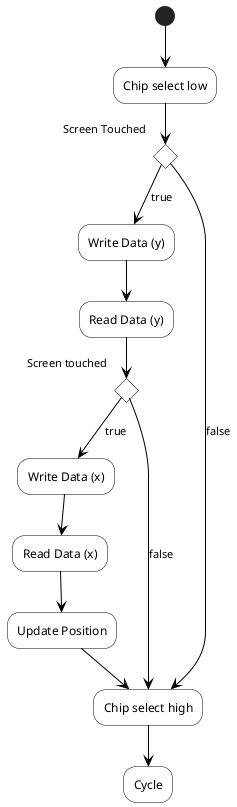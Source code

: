 @startuml
skinparam sequence {
    ArrowColor Black
    ActorBorderColor Black
    LifeLineBorderColor Black
    ArrowMessageAlignment center
    ParticipantBorderColor Black
    ParticipantBackgroundColor White
    BoxBorderColor Black
}

skinparam activity {
    BorderColor Black
    BackgroundColor White
}
(*) --> "Chip select low"
if "Screen Touched" then
    -->[true] "Write Data (y)"
    --> "Read Data (y)"
    if "Screen touched" then
        -->[true] "Write Data (x)"
        --> "Read Data (x)"
        --> "Update Position"
        --> "Chip select high"
    else
        -->[false] "Chip select high"
        --> "Cycle"
    endif
else
    -->[false] "Chip select high"   
endif
@enduml